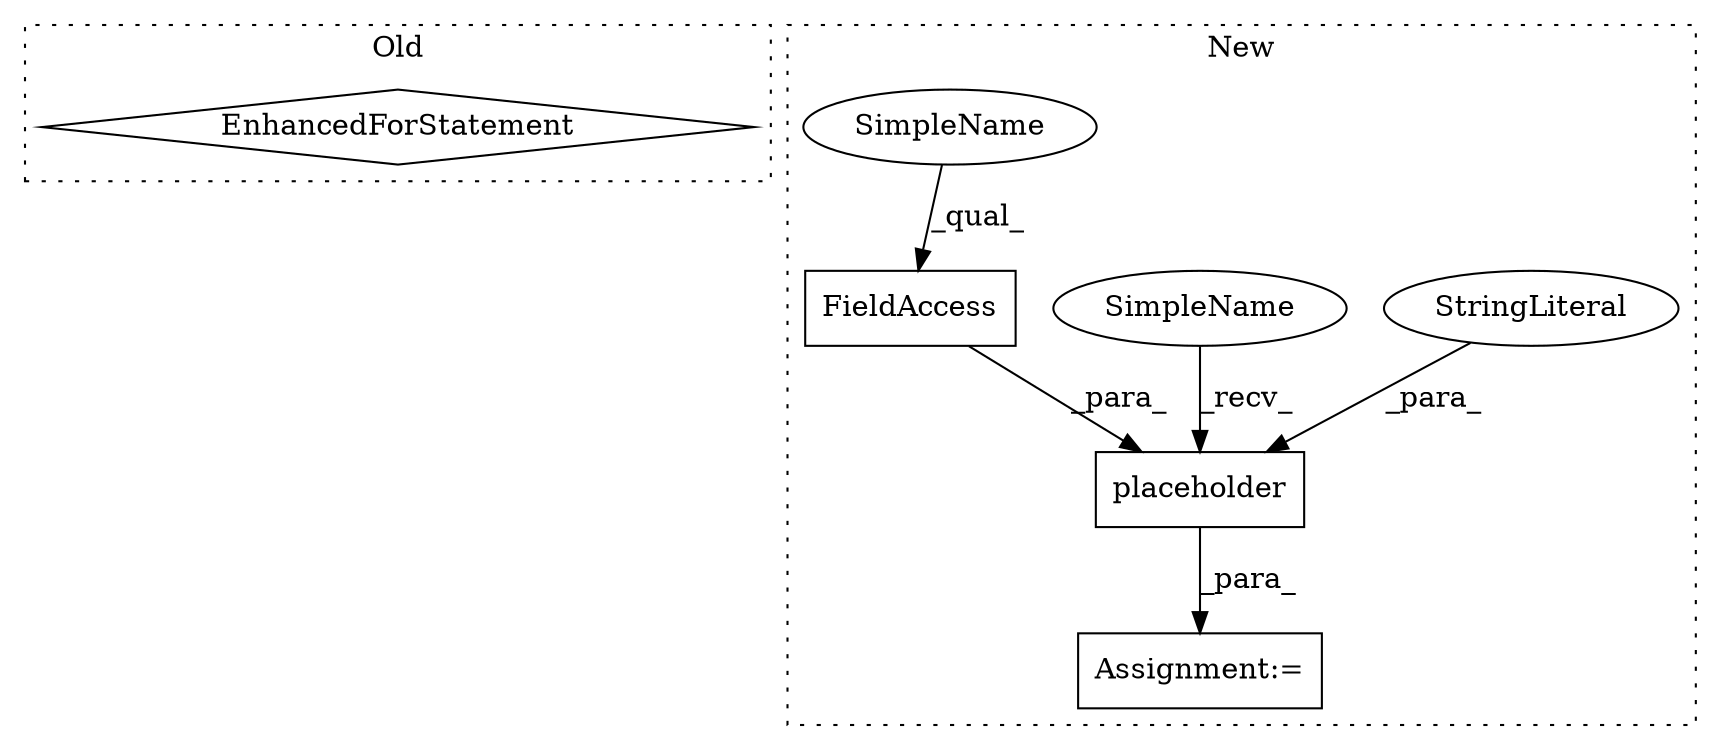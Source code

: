 digraph G {
subgraph cluster0 {
1 [label="EnhancedForStatement" a="70" s="7133,7251" l="78,2" shape="diamond"];
label = "Old";
style="dotted";
}
subgraph cluster1 {
2 [label="placeholder" a="32" s="1689,1737" l="12,1" shape="box"];
3 [label="FieldAccess" a="22" s="1701" l="18" shape="box"];
4 [label="StringLiteral" a="45" s="1728" l="9" shape="ellipse"];
5 [label="Assignment:=" a="7" s="1677" l="1" shape="box"];
6 [label="SimpleName" a="42" s="1678" l="10" shape="ellipse"];
7 [label="SimpleName" a="42" s="1701" l="10" shape="ellipse"];
label = "New";
style="dotted";
}
2 -> 5 [label="_para_"];
3 -> 2 [label="_para_"];
4 -> 2 [label="_para_"];
6 -> 2 [label="_recv_"];
7 -> 3 [label="_qual_"];
}